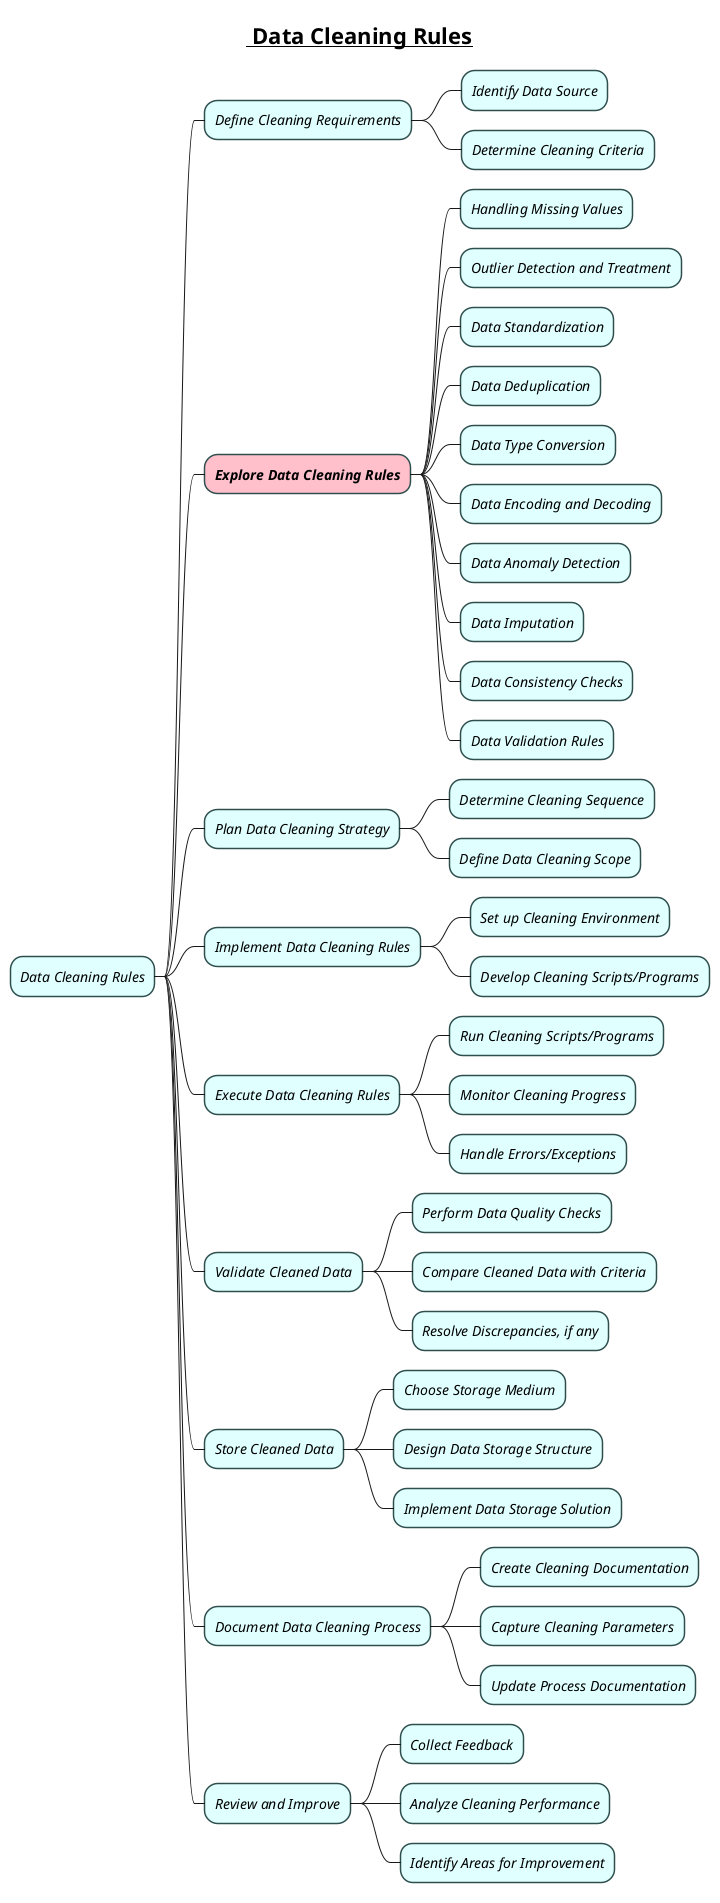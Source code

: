 @startmindmap
skinparam node {
    BorderColor DarkSlateGray
    BackgroundColor LightCyan
    FontStyle italic
}
skinparam connector {
    Color DarkSlateGray
    FontStyle Bold
}

title =__ Data Cleaning Rules__
* Data Cleaning Rules

** Define Cleaning Requirements
*** Identify Data Source
*** Determine Cleaning Criteria

**[#pink] **Explore Data Cleaning Rules**
*** Handling Missing Values
*** Outlier Detection and Treatment
*** Data Standardization
*** Data Deduplication
*** Data Type Conversion
*** Data Encoding and Decoding
*** Data Anomaly Detection
*** Data Imputation
*** Data Consistency Checks
*** Data Validation Rules

** Plan Data Cleaning Strategy
*** Determine Cleaning Sequence
*** Define Data Cleaning Scope

** Implement Data Cleaning Rules
*** Set up Cleaning Environment
*** Develop Cleaning Scripts/Programs

** Execute Data Cleaning Rules
*** Run Cleaning Scripts/Programs
*** Monitor Cleaning Progress
*** Handle Errors/Exceptions

** Validate Cleaned Data
*** Perform Data Quality Checks
*** Compare Cleaned Data with Criteria
*** Resolve Discrepancies, if any

** Store Cleaned Data
*** Choose Storage Medium
*** Design Data Storage Structure
*** Implement Data Storage Solution

** Document Data Cleaning Process
*** Create Cleaning Documentation
*** Capture Cleaning Parameters
*** Update Process Documentation

** Review and Improve
*** Collect Feedback
*** Analyze Cleaning Performance
*** Identify Areas for Improvement
@endmindmap
